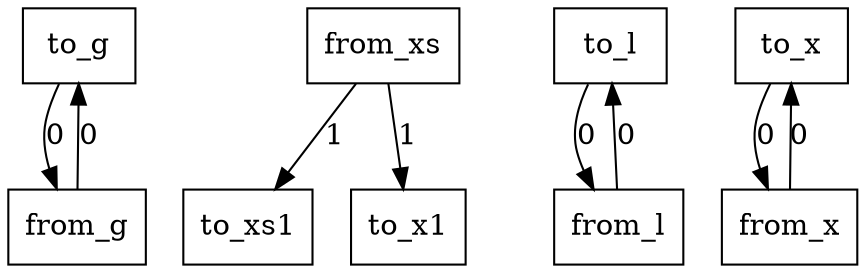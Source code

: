 digraph {
    graph [rankdir=TB
          ,bgcolor=transparent];
    node [shape=box
         ,fillcolor=white
         ,style=filled];
    0 [label=<to_g>];
    1 [label=<to_xs1>];
    2 [label=<to_l>];
    3 [label=<to_x>];
    4 [label=<to_x1>];
    5 [label=<from_x>];
    6 [label=<from_xs>];
    7 [label=<from_l>];
    8 [label=<from_g>];
    0 -> 8 [label=0];
    2 -> 7 [label=0];
    3 -> 5 [label=0];
    5 -> 3 [label=0];
    6 -> 1 [label=1];
    6 -> 4 [label=1];
    7 -> 2 [label=0];
    8 -> 0 [label=0];
}
